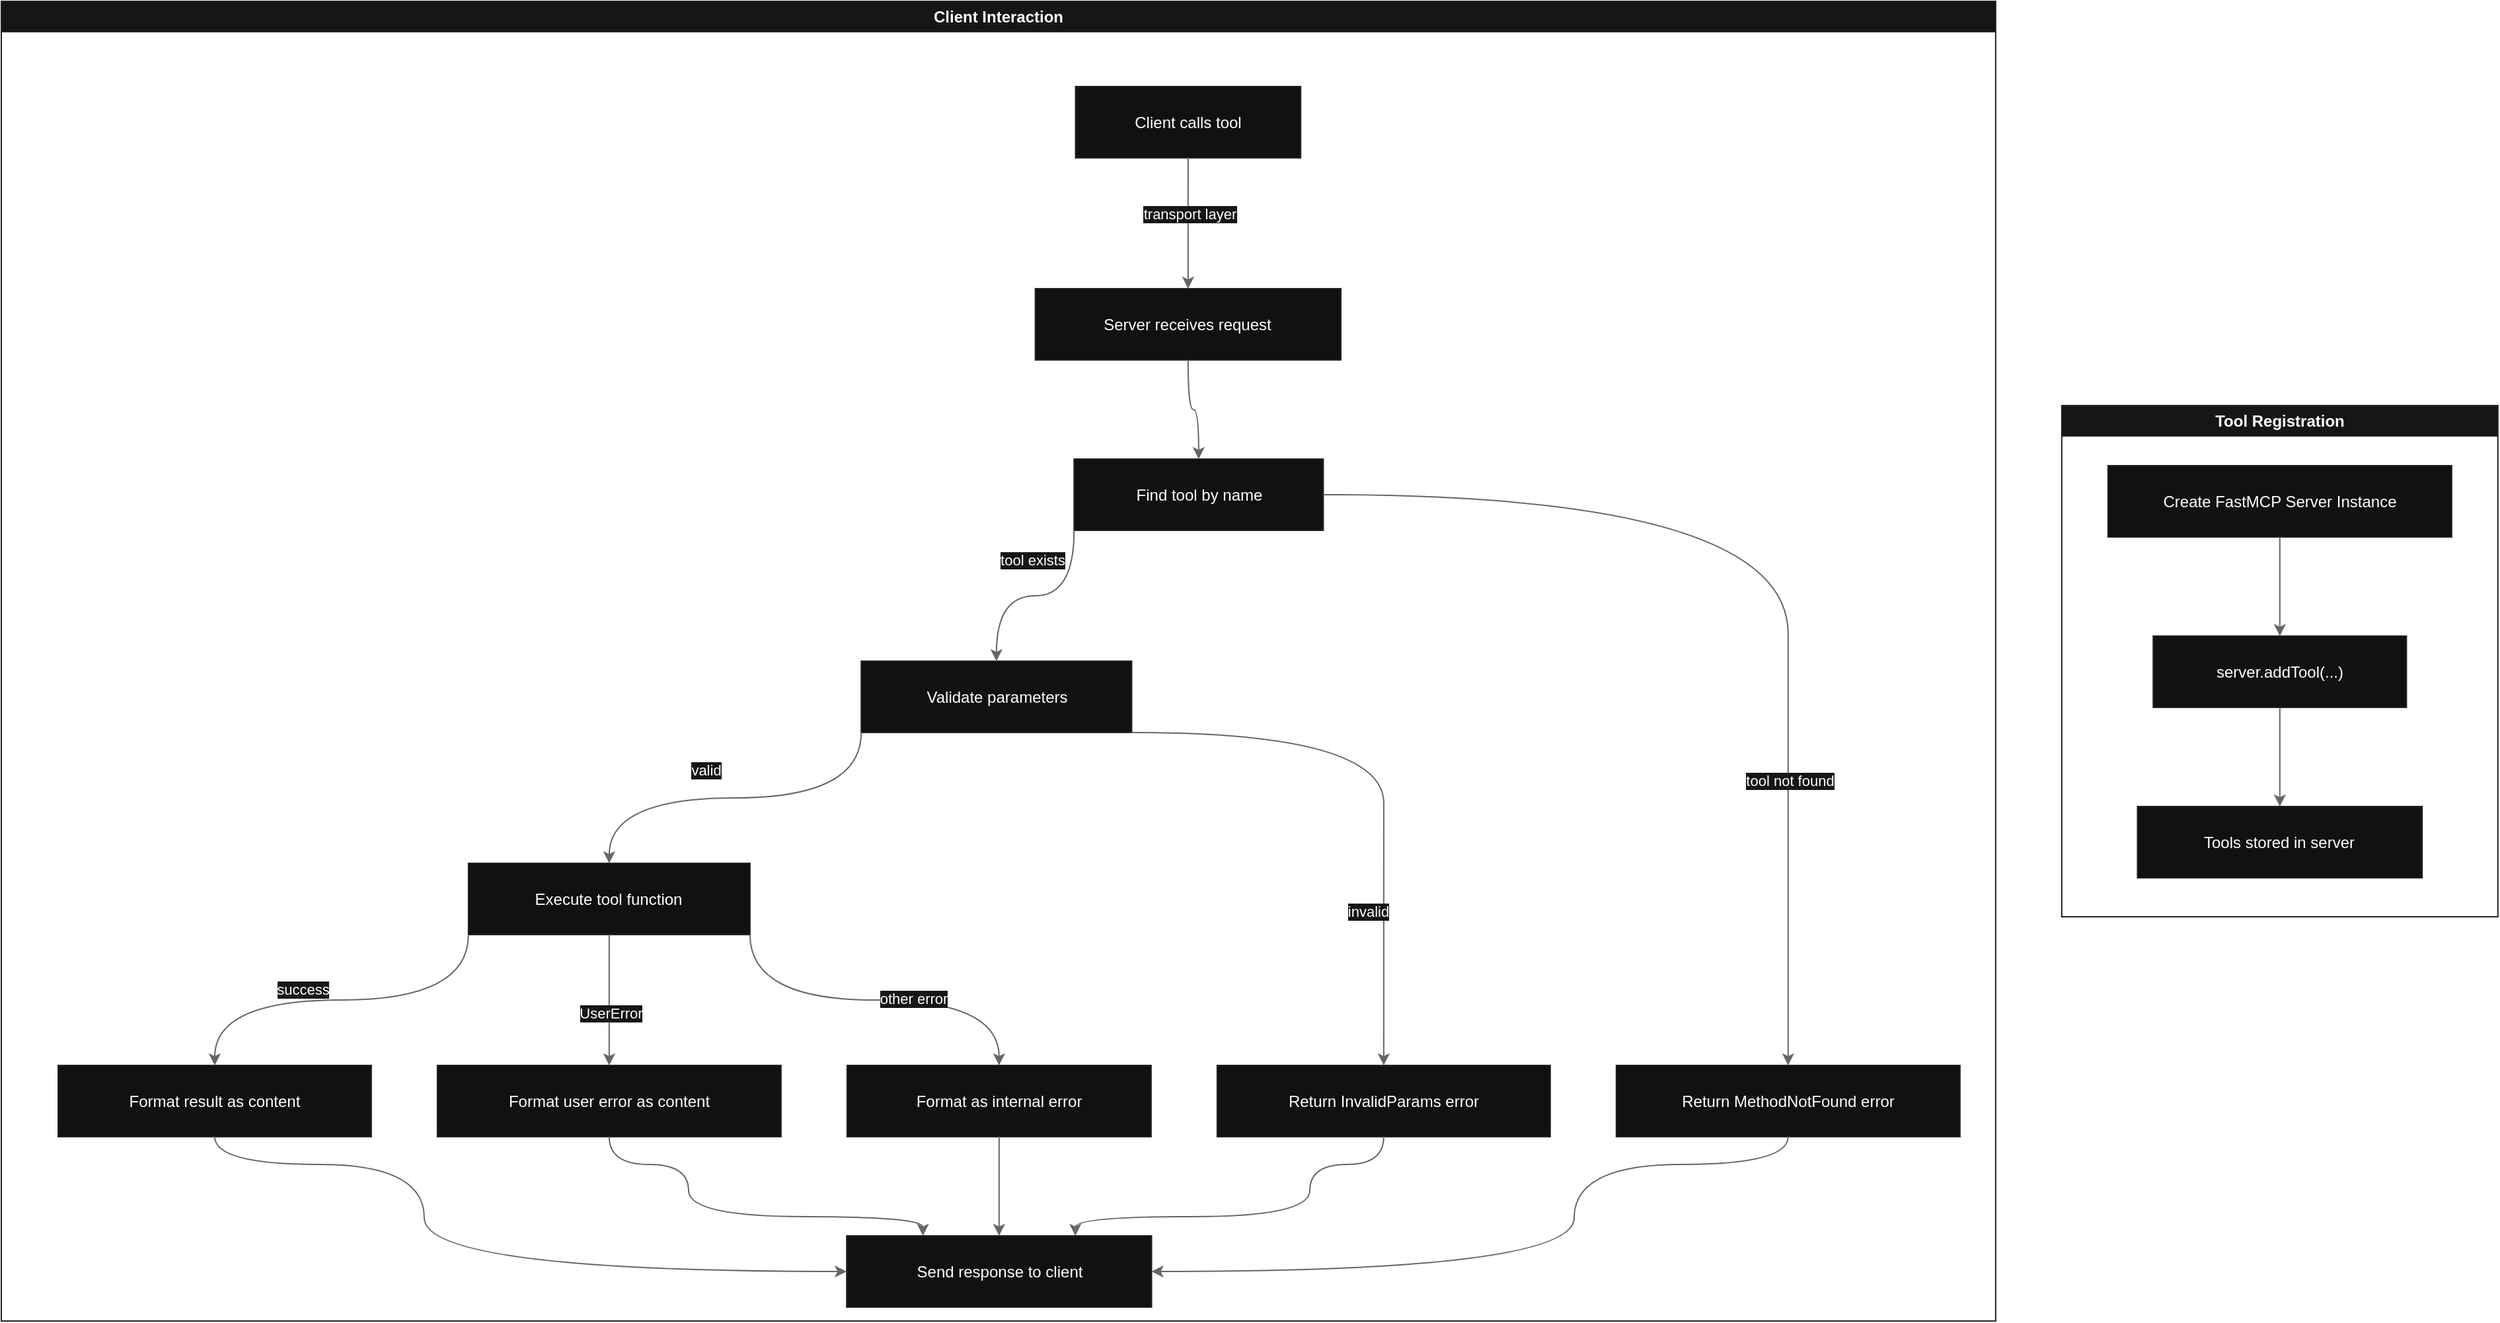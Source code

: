<?xml version="1.0" encoding="UTF-8"?>
<mxfile version="22.1.11" type="device">
  <diagram name="FastMCP Flow" id="mermaid-4pf9ksbu9kg">
    <mxGraphModel dx="1904" dy="1015" grid="1" gridSize="10" guides="1" tooltips="1" connect="1" arrows="1" fold="1" page="1" pageScale="1" pageWidth="1904" pageHeight="1015" math="0" shadow="0">
      <root>
        <mxCell id="0" />
        <mxCell id="1" parent="0" />
        
        <!-- Client Interaction Subgraph/Cluster -->
        <mxCell id="subGraph1" value="Client Interaction" style="swimlane;whiteSpace=wrap;html=1;startSize=23;fillColor=#161616;strokeColor=#222222;fontColor=#FFFFFF;" parent="1" vertex="1">
          <mxGeometry x="8" y="8" width="1508.92" height="999" as="geometry" />
        </mxCell>
        
        <!-- Tool Registration Subgraph/Cluster -->
        <mxCell id="subGraph0" value="Tool Registration" style="swimlane;whiteSpace=wrap;html=1;startSize=23;fillColor=#161616;strokeColor=#222222;fontColor=#FFFFFF;" parent="1" vertex="1">
          <mxGeometry x="1566.92" y="314" width="330" height="387" as="geometry" />
        </mxCell>
        
        <!-- Nodes in Tool Registration section -->
        <mxCell id="ServerCreation" value="Create FastMCP Server Instance" style="rounded=0;whiteSpace=wrap;html=1;fillColor=#111111;strokeColor=#222222;fontColor=#FFFFFF;" parent="subGraph0" vertex="1">
          <mxGeometry x="35" y="45.5" width="260" height="54" as="geometry" />
        </mxCell>
        
        <mxCell id="AddTool" value="server.addTool(...)" style="rounded=0;whiteSpace=wrap;html=1;fillColor=#111111;strokeColor=#222222;fontColor=#FFFFFF;" parent="subGraph0" vertex="1">
          <mxGeometry x="69.22" y="174.5" width="191.56" height="54" as="geometry" />
        </mxCell>
        
        <mxCell id="ToolsArray" value="Tools stored in server" style="rounded=0;whiteSpace=wrap;html=1;fillColor=#111111;strokeColor=#222222;fontColor=#FFFFFF;" parent="subGraph0" vertex="1">
          <mxGeometry x="57.31" y="303.5" width="215.38" height="54" as="geometry" />
        </mxCell>
        
        <!-- Edges in Tool Registration section -->
        <mxCell id="L_ServerCreation_AddTool_0" style="edgeStyle=orthogonalEdgeStyle;rounded=0;orthogonalLoop=1;jettySize=auto;html=1;exitX=0.5;exitY=1;exitDx=0;exitDy=0;entryX=0.5;entryY=0;entryDx=0;entryDy=0;curved=1;strokeColor=#666666;" parent="subGraph0" source="ServerCreation" target="AddTool" edge="1">
          <mxGeometry relative="1" as="geometry" />
        </mxCell>
        
        <mxCell id="L_AddTool_ToolsArray_0" style="edgeStyle=orthogonalEdgeStyle;rounded=0;orthogonalLoop=1;jettySize=auto;html=1;exitX=0.5;exitY=1;exitDx=0;exitDy=0;entryX=0.5;entryY=0;entryDx=0;entryDy=0;curved=1;strokeColor=#666666;" parent="subGraph0" source="AddTool" target="ToolsArray" edge="1">
          <mxGeometry relative="1" as="geometry" />
        </mxCell>
        
        <!-- Nodes in Client Interaction section -->
        <mxCell id="ClientRequest" value="Client calls tool" style="rounded=0;whiteSpace=wrap;html=1;fillColor=#111111;strokeColor=#222222;fontColor=#FFFFFF;" parent="subGraph1" vertex="1">
          <mxGeometry x="812.76" y="64.5" width="170.33" height="54" as="geometry" />
        </mxCell>
        
        <mxCell id="ServerReceives" value="Server receives request" style="rounded=0;whiteSpace=wrap;html=1;fillColor=#111111;strokeColor=#222222;fontColor=#FFFFFF;" parent="subGraph1" vertex="1">
          <mxGeometry x="782.33" y="217.5" width="231.17" height="54" as="geometry" />
        </mxCell>
        
        <mxCell id="FindTool" value="Find tool by name" style="rounded=0;whiteSpace=wrap;html=1;fillColor=#111111;strokeColor=#222222;fontColor=#FFFFFF;" parent="subGraph1" vertex="1">
          <mxGeometry x="811.65" y="346.5" width="188.54" height="54" as="geometry" />
        </mxCell>
        
        <mxCell id="ValidateParams" value="Validate parameters" style="rounded=0;whiteSpace=wrap;html=1;fillColor=#111111;strokeColor=#222222;fontColor=#FFFFFF;" parent="subGraph1" vertex="1">
          <mxGeometry x="650.62" y="499.5" width="204.61" height="54" as="geometry" />
        </mxCell>
        
        <mxCell id="MethodNotFound" value="Return MethodNotFound error" style="rounded=0;whiteSpace=wrap;html=1;fillColor=#111111;strokeColor=#222222;fontColor=#FFFFFF;" parent="subGraph1" vertex="1">
          <mxGeometry x="1221.92" y="805.5" width="260" height="54" as="geometry" />
        </mxCell>
        
        <mxCell id="ExecuteTool" value="Execute tool function" style="rounded=0;whiteSpace=wrap;html=1;fillColor=#111111;strokeColor=#222222;fontColor=#FFFFFF;" parent="subGraph1" vertex="1">
          <mxGeometry x="353.42" y="652.5" width="213.01" height="54" as="geometry" />
        </mxCell>
        
        <mxCell id="InvalidParams" value="Return InvalidParams error" style="rounded=0;whiteSpace=wrap;html=1;fillColor=#111111;strokeColor=#222222;fontColor=#FFFFFF;" parent="subGraph1" vertex="1">
          <mxGeometry x="919.93" y="805.5" width="251.99" height="54" as="geometry" />
        </mxCell>
        
        <mxCell id="FormatResult" value="Format result as content" style="rounded=0;whiteSpace=wrap;html=1;fillColor=#111111;strokeColor=#222222;fontColor=#FFFFFF;" parent="subGraph1" vertex="1">
          <mxGeometry x="43" y="805.5" width="236.92" height="54" as="geometry" />
        </mxCell>
        
        <mxCell id="UserErrorResult" value="Format user error as content" style="rounded=0;whiteSpace=wrap;html=1;fillColor=#111111;strokeColor=#222222;fontColor=#FFFFFF;" parent="subGraph1" vertex="1">
          <mxGeometry x="329.92" y="805.5" width="260" height="54" as="geometry" />
        </mxCell>
        
        <mxCell id="InternalError" value="Format as internal error" style="rounded=0;whiteSpace=wrap;html=1;fillColor=#111111;strokeColor=#222222;fontColor=#FFFFFF;" parent="subGraph1" vertex="1">
          <mxGeometry x="639.92" y="805.5" width="230.01" height="54" as="geometry" />
        </mxCell>
        
        <mxCell id="SendResponse" value="Send response to client" style="rounded=0;whiteSpace=wrap;html=1;fillColor=#111111;strokeColor=#222222;fontColor=#FFFFFF;" parent="subGraph1" vertex="1">
          <mxGeometry x="639.6" y="934.5" width="230.65" height="54" as="geometry" />
        </mxCell>
        
        <!-- Edges in Client Interaction section -->
        <mxCell id="L_ClientRequest_ServerReceives_0" style="edgeStyle=orthogonalEdgeStyle;rounded=0;orthogonalLoop=1;jettySize=auto;html=1;exitX=0.5;exitY=1;exitDx=0;exitDy=0;entryX=0.5;entryY=0;entryDx=0;entryDy=0;curved=1;strokeColor=#666666;" parent="subGraph1" source="ClientRequest" target="ServerReceives" edge="1">
          <mxGeometry relative="1" as="geometry" />
        </mxCell>
        <mxCell id="Label_ClientRequest_ServerReceives_0" value="transport layer" style="edgeLabel;html=1;align=center;verticalAlign=middle;resizable=0;points=[];fontColor=#FFFFFF;labelBackgroundColor=#161616;" parent="L_ClientRequest_ServerReceives_0" vertex="1" connectable="0">
          <mxGeometry x="-0.146" y="1" relative="1" as="geometry">
            <mxPoint as="offset" />
          </mxGeometry>
        </mxCell>
        
        <mxCell id="L_ServerReceives_FindTool_0" style="edgeStyle=orthogonalEdgeStyle;rounded=0;orthogonalLoop=1;jettySize=auto;html=1;exitX=0.5;exitY=1;exitDx=0;exitDy=0;entryX=0.5;entryY=0;entryDx=0;entryDy=0;curved=1;strokeColor=#666666;" parent="subGraph1" source="ServerReceives" target="FindTool" edge="1">
          <mxGeometry relative="1" as="geometry" />
        </mxCell>
        
        <mxCell id="L_FindTool_ValidateParams_0" style="edgeStyle=orthogonalEdgeStyle;rounded=0;orthogonalLoop=1;jettySize=auto;html=1;exitX=0;exitY=1;exitDx=0;exitDy=0;entryX=0.5;entryY=0;entryDx=0;entryDy=0;curved=1;strokeColor=#666666;" parent="subGraph1" source="FindTool" target="ValidateParams" edge="1">
          <mxGeometry relative="1" as="geometry" />
        </mxCell>
        <mxCell id="Label_FindTool_ValidateParams_0" value="tool exists" style="edgeLabel;html=1;align=center;verticalAlign=middle;resizable=0;points=[];fontColor=#FFFFFF;labelBackgroundColor=#161616;" parent="L_FindTool_ValidateParams_0" vertex="1" connectable="0">
          <mxGeometry x="0.2" y="1" relative="1" as="geometry">
            <mxPoint x="13" y="-28" as="offset" />
          </mxGeometry>
        </mxCell>
        
        <mxCell id="L_FindTool_MethodNotFound_0" style="edgeStyle=orthogonalEdgeStyle;rounded=0;orthogonalLoop=1;jettySize=auto;html=1;exitX=1;exitY=0.5;exitDx=0;exitDy=0;entryX=0.5;entryY=0;entryDx=0;entryDy=0;curved=1;strokeColor=#666666;" parent="subGraph1" source="FindTool" target="MethodNotFound" edge="1">
          <mxGeometry relative="1" as="geometry">
            <Array as="points">
              <mxPoint x="1351.92" y="373.5"/>
              <mxPoint x="1351.92" y="584"/>
            </Array>
          </mxGeometry>
        </mxCell>
        <mxCell id="Label_FindTool_MethodNotFound_0" value="tool not found" style="edgeLabel;html=1;align=center;verticalAlign=middle;resizable=0;points=[];fontColor=#FFFFFF;labelBackgroundColor=#161616;" parent="L_FindTool_MethodNotFound_0" vertex="1" connectable="0">
          <mxGeometry x="0.45" y="1" relative="1" as="geometry">
            <mxPoint as="offset" />
          </mxGeometry>
        </mxCell>
        
        <mxCell id="L_ValidateParams_ExecuteTool_0" style="edgeStyle=orthogonalEdgeStyle;rounded=0;orthogonalLoop=1;jettySize=auto;html=1;exitX=0;exitY=1;exitDx=0;exitDy=0;entryX=0.5;entryY=0;entryDx=0;entryDy=0;curved=1;strokeColor=#666666;" parent="subGraph1" source="ValidateParams" target="ExecuteTool" edge="1">
          <mxGeometry relative="1" as="geometry" />
        </mxCell>
        <mxCell id="Label_ValidateParams_ExecuteTool_0" value="valid" style="edgeLabel;html=1;align=center;verticalAlign=middle;resizable=0;points=[];fontColor=#FFFFFF;labelBackgroundColor=#161616;" parent="L_ValidateParams_ExecuteTool_0" vertex="1" connectable="0">
          <mxGeometry x="0.45" y="1" relative="1" as="geometry">
            <mxPoint x="43" y="-22" as="offset" />
          </mxGeometry>
        </mxCell>
        
        <mxCell id="L_ValidateParams_InvalidParams_0" style="edgeStyle=orthogonalEdgeStyle;rounded=0;orthogonalLoop=1;jettySize=auto;html=1;exitX=1;exitY=1;exitDx=0;exitDy=0;entryX=0.5;entryY=0;entryDx=0;entryDy=0;curved=1;strokeColor=#666666;" parent="subGraph1" source="ValidateParams" target="InvalidParams" edge="1">
          <mxGeometry relative="1" as="geometry">
            <Array as="points">
              <mxPoint x="1045.93" y="553.5"/>
              <mxPoint x="1045.93" y="660.5"/>
            </Array>
          </mxGeometry>
        </mxCell>
        <mxCell id="Label_ValidateParams_InvalidParams_0" value="invalid" style="edgeLabel;html=1;align=center;verticalAlign=middle;resizable=0;points=[];fontColor=#FFFFFF;labelBackgroundColor=#161616;" parent="L_ValidateParams_InvalidParams_0" vertex="1" connectable="0">
          <mxGeometry x="0.3" y="1" relative="1" as="geometry">
            <mxPoint x="-13" y="38" as="offset" />
          </mxGeometry>
        </mxCell>
        
        <mxCell id="L_ExecuteTool_FormatResult_0" style="edgeStyle=orthogonalEdgeStyle;rounded=0;orthogonalLoop=1;jettySize=auto;html=1;exitX=0;exitY=1;exitDx=0;exitDy=0;entryX=0.5;entryY=0;entryDx=0;entryDy=0;curved=1;strokeColor=#666666;" parent="subGraph1" source="ExecuteTool" target="FormatResult" edge="1">
          <mxGeometry relative="1" as="geometry" />
        </mxCell>
        <mxCell id="Label_ExecuteTool_FormatResult_0" value="success" style="edgeLabel;html=1;align=center;verticalAlign=middle;resizable=0;points=[];fontColor=#FFFFFF;labelBackgroundColor=#161616;" parent="L_ExecuteTool_FormatResult_0" vertex="1" connectable="0">
          <mxGeometry x="0.45" y="1" relative="1" as="geometry">
            <mxPoint x="36" y="-9" as="offset" />
          </mxGeometry>
        </mxCell>
        
        <mxCell id="L_ExecuteTool_UserErrorResult_0" style="edgeStyle=orthogonalEdgeStyle;rounded=0;orthogonalLoop=1;jettySize=auto;html=1;exitX=0.5;exitY=1;exitDx=0;exitDy=0;entryX=0.5;entryY=0;entryDx=0;entryDy=0;curved=1;strokeColor=#666666;" parent="subGraph1" source="ExecuteTool" target="UserErrorResult" edge="1">
          <mxGeometry relative="1" as="geometry" />
        </mxCell>
        <mxCell id="Label_ExecuteTool_UserErrorResult_0" value="UserError" style="edgeLabel;html=1;align=center;verticalAlign=middle;resizable=0;points=[];fontColor=#FFFFFF;labelBackgroundColor=#161616;" parent="L_ExecuteTool_UserErrorResult_0" vertex="1" connectable="0">
          <mxGeometry x="0.2" y="1" relative="1" as="geometry">
            <mxPoint as="offset" />
          </mxGeometry>
        </mxCell>
        
        <mxCell id="L_ExecuteTool_InternalError_0" style="edgeStyle=orthogonalEdgeStyle;rounded=0;orthogonalLoop=1;jettySize=auto;html=1;exitX=1;exitY=1;exitDx=0;exitDy=0;entryX=0.5;entryY=0;entryDx=0;entryDy=0;curved=1;strokeColor=#666666;" parent="subGraph1" source="ExecuteTool" target="InternalError" edge="1">
          <mxGeometry relative="1" as="geometry" />
        </mxCell>
        <mxCell id="Label_ExecuteTool_InternalError_0" value="other error" style="edgeLabel;html=1;align=center;verticalAlign=middle;resizable=0;points=[];fontColor=#FFFFFF;labelBackgroundColor=#161616;" parent="L_ExecuteTool_InternalError_0" vertex="1" connectable="0">
          <mxGeometry x="0.2" y="1" relative="1" as="geometry">
            <mxPoint as="offset" />
          </mxGeometry>
        </mxCell>
        
        <mxCell id="L_FormatResult_SendResponse_0" style="edgeStyle=orthogonalEdgeStyle;rounded=0;orthogonalLoop=1;jettySize=auto;html=1;exitX=0.5;exitY=1;exitDx=0;exitDy=0;entryX=0;entryY=0.5;entryDx=0;entryDy=0;curved=1;strokeColor=#666666;" parent="subGraph1" source="FormatResult" target="SendResponse" edge="1">
          <mxGeometry relative="1" as="geometry">
            <Array as="points">
              <mxPoint x="161.46" y="880.5"/>
              <mxPoint x="320" y="880.5"/>
              <mxPoint x="320" y="961.5"/>
            </Array>
          </mxGeometry>
        </mxCell>
        
        <mxCell id="L_UserErrorResult_SendResponse_0" style="edgeStyle=orthogonalEdgeStyle;rounded=0;orthogonalLoop=1;jettySize=auto;html=1;exitX=0.5;exitY=1;exitDx=0;exitDy=0;entryX=0.25;entryY=0;entryDx=0;entryDy=0;curved=1;strokeColor=#666666;" parent="subGraph1" source="UserErrorResult" target="SendResponse" edge="1">
          <mxGeometry relative="1" as="geometry">
            <Array as="points">
              <mxPoint x="459.92" y="880.5"/>
              <mxPoint x="520" y="880.5"/>
              <mxPoint x="520" y="920"/>
              <mxPoint x="697.26" y="920"/>
            </Array>
          </mxGeometry>
        </mxCell>
        
        <mxCell id="L_InternalError_SendResponse_0" style="edgeStyle=orthogonalEdgeStyle;rounded=0;orthogonalLoop=1;jettySize=auto;html=1;exitX=0.5;exitY=1;exitDx=0;exitDy=0;entryX=0.5;entryY=0;entryDx=0;entryDy=0;curved=1;strokeColor=#666666;" parent="subGraph1" source="InternalError" target="SendResponse" edge="1">
          <mxGeometry relative="1" as="geometry" />
        </mxCell>
        
        <mxCell id="L_InvalidParams_SendResponse_0" style="edgeStyle=orthogonalEdgeStyle;rounded=0;orthogonalLoop=1;jettySize=auto;html=1;exitX=0.5;exitY=1;exitDx=0;exitDy=0;entryX=0.75;entryY=0;entryDx=0;entryDy=0;curved=1;strokeColor=#666666;" parent="subGraph1" source="InvalidParams" target="SendResponse" edge="1">
          <mxGeometry relative="1" as="geometry">
            <Array as="points">
              <mxPoint x="1045.93" y="880.5"/>
              <mxPoint x="990" y="880.5"/>
              <mxPoint x="990" y="920"/>
              <mxPoint x="812.6" y="920"/>
            </Array>
          </mxGeometry>
        </mxCell>
        
        <mxCell id="L_MethodNotFound_SendResponse_0" style="edgeStyle=orthogonalEdgeStyle;rounded=0;orthogonalLoop=1;jettySize=auto;html=1;exitX=0.5;exitY=1;exitDx=0;exitDy=0;entryX=1;entryY=0.5;entryDx=0;entryDy=0;curved=1;strokeColor=#666666;" parent="subGraph1" source="MethodNotFound" target="SendResponse" edge="1">
          <mxGeometry relative="1" as="geometry">
            <Array as="points">
              <mxPoint x="1351.92" y="880.5"/>
              <mxPoint x="1190" y="880.5"/>
              <mxPoint x="1190" y="961.5"/>
            </Array>
          </mxGeometry>
        </mxCell>
      </root>
    </mxGraphModel>
  </diagram>
</mxfile> 